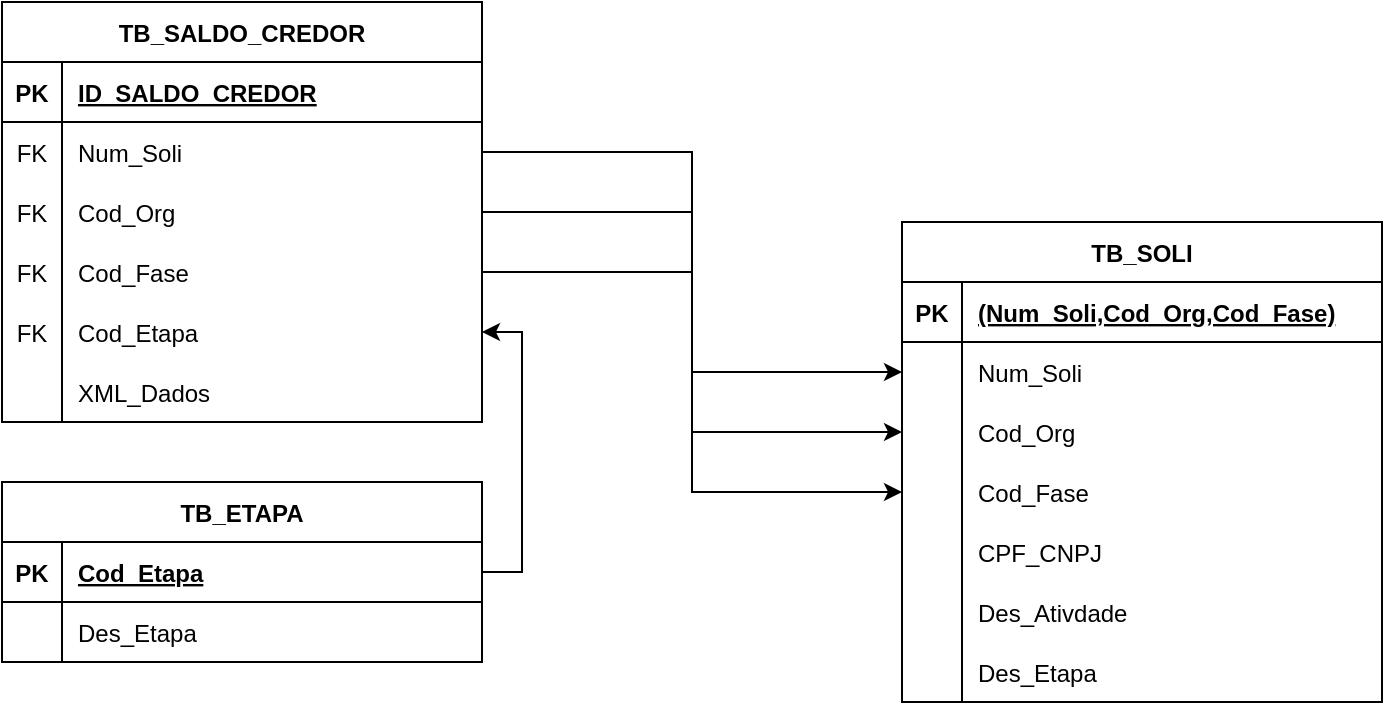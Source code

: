 <mxfile version="14.4.2" type="github">
  <diagram id="RD4xizVvkoktpSpHCbq2" name="Page-1">
    <mxGraphModel dx="1422" dy="794" grid="1" gridSize="10" guides="1" tooltips="1" connect="1" arrows="1" fold="1" page="1" pageScale="1" pageWidth="827" pageHeight="1169" math="0" shadow="0">
      <root>
        <mxCell id="0" />
        <mxCell id="1" parent="0" />
        <mxCell id="IkshydwUbSUV6-NroPk--1" value="TB_SALDO_CREDOR" style="shape=table;startSize=30;container=1;collapsible=1;childLayout=tableLayout;fixedRows=1;rowLines=0;fontStyle=1;align=center;resizeLast=1;" vertex="1" parent="1">
          <mxGeometry x="80" y="100" width="240" height="210" as="geometry">
            <mxRectangle x="70" y="160" width="160" height="30" as="alternateBounds" />
          </mxGeometry>
        </mxCell>
        <mxCell id="IkshydwUbSUV6-NroPk--2" value="" style="shape=partialRectangle;collapsible=0;dropTarget=0;pointerEvents=0;fillColor=none;top=0;left=0;bottom=1;right=0;points=[[0,0.5],[1,0.5]];portConstraint=eastwest;" vertex="1" parent="IkshydwUbSUV6-NroPk--1">
          <mxGeometry y="30" width="240" height="30" as="geometry" />
        </mxCell>
        <mxCell id="IkshydwUbSUV6-NroPk--3" value="PK" style="shape=partialRectangle;connectable=0;fillColor=none;top=0;left=0;bottom=0;right=0;fontStyle=1;overflow=hidden;" vertex="1" parent="IkshydwUbSUV6-NroPk--2">
          <mxGeometry width="30" height="30" as="geometry" />
        </mxCell>
        <mxCell id="IkshydwUbSUV6-NroPk--4" value="ID_SALDO_CREDOR" style="shape=partialRectangle;connectable=0;fillColor=none;top=0;left=0;bottom=0;right=0;align=left;spacingLeft=6;fontStyle=5;overflow=hidden;" vertex="1" parent="IkshydwUbSUV6-NroPk--2">
          <mxGeometry x="30" width="210" height="30" as="geometry" />
        </mxCell>
        <mxCell id="IkshydwUbSUV6-NroPk--5" value="" style="shape=partialRectangle;collapsible=0;dropTarget=0;pointerEvents=0;fillColor=none;top=0;left=0;bottom=0;right=0;points=[[0,0.5],[1,0.5]];portConstraint=eastwest;" vertex="1" parent="IkshydwUbSUV6-NroPk--1">
          <mxGeometry y="60" width="240" height="30" as="geometry" />
        </mxCell>
        <mxCell id="IkshydwUbSUV6-NroPk--6" value="FK" style="shape=partialRectangle;connectable=0;fillColor=none;top=0;left=0;bottom=0;right=0;editable=1;overflow=hidden;" vertex="1" parent="IkshydwUbSUV6-NroPk--5">
          <mxGeometry width="30" height="30" as="geometry" />
        </mxCell>
        <mxCell id="IkshydwUbSUV6-NroPk--7" value="Num_Soli" style="shape=partialRectangle;connectable=0;fillColor=none;top=0;left=0;bottom=0;right=0;align=left;spacingLeft=6;overflow=hidden;" vertex="1" parent="IkshydwUbSUV6-NroPk--5">
          <mxGeometry x="30" width="210" height="30" as="geometry" />
        </mxCell>
        <mxCell id="IkshydwUbSUV6-NroPk--8" value="" style="shape=partialRectangle;collapsible=0;dropTarget=0;pointerEvents=0;fillColor=none;top=0;left=0;bottom=0;right=0;points=[[0,0.5],[1,0.5]];portConstraint=eastwest;" vertex="1" parent="IkshydwUbSUV6-NroPk--1">
          <mxGeometry y="90" width="240" height="30" as="geometry" />
        </mxCell>
        <mxCell id="IkshydwUbSUV6-NroPk--9" value="FK" style="shape=partialRectangle;connectable=0;fillColor=none;top=0;left=0;bottom=0;right=0;editable=1;overflow=hidden;" vertex="1" parent="IkshydwUbSUV6-NroPk--8">
          <mxGeometry width="30" height="30" as="geometry" />
        </mxCell>
        <mxCell id="IkshydwUbSUV6-NroPk--10" value="Cod_Org" style="shape=partialRectangle;connectable=0;fillColor=none;top=0;left=0;bottom=0;right=0;align=left;spacingLeft=6;overflow=hidden;" vertex="1" parent="IkshydwUbSUV6-NroPk--8">
          <mxGeometry x="30" width="210" height="30" as="geometry" />
        </mxCell>
        <mxCell id="IkshydwUbSUV6-NroPk--11" value="" style="shape=partialRectangle;collapsible=0;dropTarget=0;pointerEvents=0;fillColor=none;top=0;left=0;bottom=0;right=0;points=[[0,0.5],[1,0.5]];portConstraint=eastwest;" vertex="1" parent="IkshydwUbSUV6-NroPk--1">
          <mxGeometry y="120" width="240" height="30" as="geometry" />
        </mxCell>
        <mxCell id="IkshydwUbSUV6-NroPk--12" value="FK" style="shape=partialRectangle;connectable=0;fillColor=none;top=0;left=0;bottom=0;right=0;editable=1;overflow=hidden;" vertex="1" parent="IkshydwUbSUV6-NroPk--11">
          <mxGeometry width="30" height="30" as="geometry" />
        </mxCell>
        <mxCell id="IkshydwUbSUV6-NroPk--13" value="Cod_Fase" style="shape=partialRectangle;connectable=0;fillColor=none;top=0;left=0;bottom=0;right=0;align=left;spacingLeft=6;overflow=hidden;" vertex="1" parent="IkshydwUbSUV6-NroPk--11">
          <mxGeometry x="30" width="210" height="30" as="geometry" />
        </mxCell>
        <mxCell id="IkshydwUbSUV6-NroPk--14" value="" style="shape=partialRectangle;collapsible=0;dropTarget=0;pointerEvents=0;fillColor=none;top=0;left=0;bottom=0;right=0;points=[[0,0.5],[1,0.5]];portConstraint=eastwest;" vertex="1" parent="IkshydwUbSUV6-NroPk--1">
          <mxGeometry y="150" width="240" height="30" as="geometry" />
        </mxCell>
        <mxCell id="IkshydwUbSUV6-NroPk--15" value="FK" style="shape=partialRectangle;connectable=0;fillColor=none;top=0;left=0;bottom=0;right=0;editable=1;overflow=hidden;" vertex="1" parent="IkshydwUbSUV6-NroPk--14">
          <mxGeometry width="30" height="30" as="geometry" />
        </mxCell>
        <mxCell id="IkshydwUbSUV6-NroPk--16" value="Cod_Etapa" style="shape=partialRectangle;connectable=0;fillColor=none;top=0;left=0;bottom=0;right=0;align=left;spacingLeft=6;overflow=hidden;" vertex="1" parent="IkshydwUbSUV6-NroPk--14">
          <mxGeometry x="30" width="210" height="30" as="geometry" />
        </mxCell>
        <mxCell id="IkshydwUbSUV6-NroPk--17" value="" style="shape=partialRectangle;collapsible=0;dropTarget=0;pointerEvents=0;fillColor=none;top=0;left=0;bottom=0;right=0;points=[[0,0.5],[1,0.5]];portConstraint=eastwest;" vertex="1" parent="IkshydwUbSUV6-NroPk--1">
          <mxGeometry y="180" width="240" height="30" as="geometry" />
        </mxCell>
        <mxCell id="IkshydwUbSUV6-NroPk--18" value="" style="shape=partialRectangle;connectable=0;fillColor=none;top=0;left=0;bottom=0;right=0;editable=1;overflow=hidden;" vertex="1" parent="IkshydwUbSUV6-NroPk--17">
          <mxGeometry width="30" height="30" as="geometry" />
        </mxCell>
        <mxCell id="IkshydwUbSUV6-NroPk--19" value="XML_Dados" style="shape=partialRectangle;connectable=0;fillColor=none;top=0;left=0;bottom=0;right=0;align=left;spacingLeft=6;overflow=hidden;" vertex="1" parent="IkshydwUbSUV6-NroPk--17">
          <mxGeometry x="30" width="210" height="30" as="geometry" />
        </mxCell>
        <mxCell id="IkshydwUbSUV6-NroPk--20" style="edgeStyle=orthogonalEdgeStyle;rounded=0;orthogonalLoop=1;jettySize=auto;html=1;exitX=1;exitY=0.5;exitDx=0;exitDy=0;entryX=1;entryY=0.5;entryDx=0;entryDy=0;" edge="1" parent="1" source="IkshydwUbSUV6-NroPk--21" target="IkshydwUbSUV6-NroPk--14">
          <mxGeometry relative="1" as="geometry" />
        </mxCell>
        <mxCell id="IkshydwUbSUV6-NroPk--21" value="TB_ETAPA" style="shape=table;startSize=30;container=1;collapsible=1;childLayout=tableLayout;fixedRows=1;rowLines=0;fontStyle=1;align=center;resizeLast=1;" vertex="1" parent="1">
          <mxGeometry x="80" y="340" width="240" height="90" as="geometry">
            <mxRectangle x="70" y="160" width="160" height="30" as="alternateBounds" />
          </mxGeometry>
        </mxCell>
        <mxCell id="IkshydwUbSUV6-NroPk--22" value="" style="shape=partialRectangle;collapsible=0;dropTarget=0;pointerEvents=0;fillColor=none;top=0;left=0;bottom=1;right=0;points=[[0,0.5],[1,0.5]];portConstraint=eastwest;" vertex="1" parent="IkshydwUbSUV6-NroPk--21">
          <mxGeometry y="30" width="240" height="30" as="geometry" />
        </mxCell>
        <mxCell id="IkshydwUbSUV6-NroPk--23" value="PK" style="shape=partialRectangle;connectable=0;fillColor=none;top=0;left=0;bottom=0;right=0;fontStyle=1;overflow=hidden;" vertex="1" parent="IkshydwUbSUV6-NroPk--22">
          <mxGeometry width="30" height="30" as="geometry" />
        </mxCell>
        <mxCell id="IkshydwUbSUV6-NroPk--24" value="Cod_Etapa" style="shape=partialRectangle;connectable=0;fillColor=none;top=0;left=0;bottom=0;right=0;align=left;spacingLeft=6;fontStyle=5;overflow=hidden;" vertex="1" parent="IkshydwUbSUV6-NroPk--22">
          <mxGeometry x="30" width="210" height="30" as="geometry" />
        </mxCell>
        <mxCell id="IkshydwUbSUV6-NroPk--25" value="" style="shape=partialRectangle;collapsible=0;dropTarget=0;pointerEvents=0;fillColor=none;top=0;left=0;bottom=0;right=0;points=[[0,0.5],[1,0.5]];portConstraint=eastwest;" vertex="1" parent="IkshydwUbSUV6-NroPk--21">
          <mxGeometry y="60" width="240" height="30" as="geometry" />
        </mxCell>
        <mxCell id="IkshydwUbSUV6-NroPk--26" value="" style="shape=partialRectangle;connectable=0;fillColor=none;top=0;left=0;bottom=0;right=0;editable=1;overflow=hidden;" vertex="1" parent="IkshydwUbSUV6-NroPk--25">
          <mxGeometry width="30" height="30" as="geometry" />
        </mxCell>
        <mxCell id="IkshydwUbSUV6-NroPk--27" value="Des_Etapa" style="shape=partialRectangle;connectable=0;fillColor=none;top=0;left=0;bottom=0;right=0;align=left;spacingLeft=6;overflow=hidden;" vertex="1" parent="IkshydwUbSUV6-NroPk--25">
          <mxGeometry x="30" width="210" height="30" as="geometry" />
        </mxCell>
        <mxCell id="IkshydwUbSUV6-NroPk--28" value="TB_SOLI" style="shape=table;startSize=30;container=1;collapsible=1;childLayout=tableLayout;fixedRows=1;rowLines=0;fontStyle=1;align=center;resizeLast=1;" vertex="1" parent="1">
          <mxGeometry x="530" y="210" width="240" height="240" as="geometry">
            <mxRectangle x="70" y="160" width="160" height="30" as="alternateBounds" />
          </mxGeometry>
        </mxCell>
        <mxCell id="IkshydwUbSUV6-NroPk--29" value="" style="shape=partialRectangle;collapsible=0;dropTarget=0;pointerEvents=0;fillColor=none;top=0;left=0;bottom=1;right=0;points=[[0,0.5],[1,0.5]];portConstraint=eastwest;" vertex="1" parent="IkshydwUbSUV6-NroPk--28">
          <mxGeometry y="30" width="240" height="30" as="geometry" />
        </mxCell>
        <mxCell id="IkshydwUbSUV6-NroPk--30" value="PK" style="shape=partialRectangle;connectable=0;fillColor=none;top=0;left=0;bottom=0;right=0;fontStyle=1;overflow=hidden;" vertex="1" parent="IkshydwUbSUV6-NroPk--29">
          <mxGeometry width="30" height="30" as="geometry" />
        </mxCell>
        <mxCell id="IkshydwUbSUV6-NroPk--31" value="(Num_Soli,Cod_Org,Cod_Fase)" style="shape=partialRectangle;connectable=0;fillColor=none;top=0;left=0;bottom=0;right=0;align=left;spacingLeft=6;fontStyle=5;overflow=hidden;" vertex="1" parent="IkshydwUbSUV6-NroPk--29">
          <mxGeometry x="30" width="210" height="30" as="geometry" />
        </mxCell>
        <mxCell id="IkshydwUbSUV6-NroPk--32" value="" style="shape=partialRectangle;collapsible=0;dropTarget=0;pointerEvents=0;fillColor=none;top=0;left=0;bottom=0;right=0;points=[[0,0.5],[1,0.5]];portConstraint=eastwest;" vertex="1" parent="IkshydwUbSUV6-NroPk--28">
          <mxGeometry y="60" width="240" height="30" as="geometry" />
        </mxCell>
        <mxCell id="IkshydwUbSUV6-NroPk--33" value="" style="shape=partialRectangle;connectable=0;fillColor=none;top=0;left=0;bottom=0;right=0;editable=1;overflow=hidden;" vertex="1" parent="IkshydwUbSUV6-NroPk--32">
          <mxGeometry width="30" height="30" as="geometry" />
        </mxCell>
        <mxCell id="IkshydwUbSUV6-NroPk--34" value="Num_Soli" style="shape=partialRectangle;connectable=0;fillColor=none;top=0;left=0;bottom=0;right=0;align=left;spacingLeft=6;overflow=hidden;" vertex="1" parent="IkshydwUbSUV6-NroPk--32">
          <mxGeometry x="30" width="210" height="30" as="geometry" />
        </mxCell>
        <mxCell id="IkshydwUbSUV6-NroPk--35" value="" style="shape=partialRectangle;collapsible=0;dropTarget=0;pointerEvents=0;fillColor=none;top=0;left=0;bottom=0;right=0;points=[[0,0.5],[1,0.5]];portConstraint=eastwest;" vertex="1" parent="IkshydwUbSUV6-NroPk--28">
          <mxGeometry y="90" width="240" height="30" as="geometry" />
        </mxCell>
        <mxCell id="IkshydwUbSUV6-NroPk--36" value="" style="shape=partialRectangle;connectable=0;fillColor=none;top=0;left=0;bottom=0;right=0;editable=1;overflow=hidden;" vertex="1" parent="IkshydwUbSUV6-NroPk--35">
          <mxGeometry width="30" height="30" as="geometry" />
        </mxCell>
        <mxCell id="IkshydwUbSUV6-NroPk--37" value="Cod_Org" style="shape=partialRectangle;connectable=0;fillColor=none;top=0;left=0;bottom=0;right=0;align=left;spacingLeft=6;overflow=hidden;" vertex="1" parent="IkshydwUbSUV6-NroPk--35">
          <mxGeometry x="30" width="210" height="30" as="geometry" />
        </mxCell>
        <mxCell id="IkshydwUbSUV6-NroPk--38" value="" style="shape=partialRectangle;collapsible=0;dropTarget=0;pointerEvents=0;fillColor=none;top=0;left=0;bottom=0;right=0;points=[[0,0.5],[1,0.5]];portConstraint=eastwest;" vertex="1" parent="IkshydwUbSUV6-NroPk--28">
          <mxGeometry y="120" width="240" height="30" as="geometry" />
        </mxCell>
        <mxCell id="IkshydwUbSUV6-NroPk--39" value="" style="shape=partialRectangle;connectable=0;fillColor=none;top=0;left=0;bottom=0;right=0;editable=1;overflow=hidden;" vertex="1" parent="IkshydwUbSUV6-NroPk--38">
          <mxGeometry width="30" height="30" as="geometry" />
        </mxCell>
        <mxCell id="IkshydwUbSUV6-NroPk--40" value="Cod_Fase" style="shape=partialRectangle;connectable=0;fillColor=none;top=0;left=0;bottom=0;right=0;align=left;spacingLeft=6;overflow=hidden;" vertex="1" parent="IkshydwUbSUV6-NroPk--38">
          <mxGeometry x="30" width="210" height="30" as="geometry" />
        </mxCell>
        <mxCell id="IkshydwUbSUV6-NroPk--41" value="" style="shape=partialRectangle;collapsible=0;dropTarget=0;pointerEvents=0;fillColor=none;top=0;left=0;bottom=0;right=0;points=[[0,0.5],[1,0.5]];portConstraint=eastwest;" vertex="1" parent="IkshydwUbSUV6-NroPk--28">
          <mxGeometry y="150" width="240" height="30" as="geometry" />
        </mxCell>
        <mxCell id="IkshydwUbSUV6-NroPk--42" value="" style="shape=partialRectangle;connectable=0;fillColor=none;top=0;left=0;bottom=0;right=0;editable=1;overflow=hidden;" vertex="1" parent="IkshydwUbSUV6-NroPk--41">
          <mxGeometry width="30" height="30" as="geometry" />
        </mxCell>
        <mxCell id="IkshydwUbSUV6-NroPk--43" value="CPF_CNPJ" style="shape=partialRectangle;connectable=0;fillColor=none;top=0;left=0;bottom=0;right=0;align=left;spacingLeft=6;overflow=hidden;" vertex="1" parent="IkshydwUbSUV6-NroPk--41">
          <mxGeometry x="30" width="210" height="30" as="geometry" />
        </mxCell>
        <mxCell id="IkshydwUbSUV6-NroPk--44" value="" style="shape=partialRectangle;collapsible=0;dropTarget=0;pointerEvents=0;fillColor=none;top=0;left=0;bottom=0;right=0;points=[[0,0.5],[1,0.5]];portConstraint=eastwest;" vertex="1" parent="IkshydwUbSUV6-NroPk--28">
          <mxGeometry y="180" width="240" height="30" as="geometry" />
        </mxCell>
        <mxCell id="IkshydwUbSUV6-NroPk--45" value="" style="shape=partialRectangle;connectable=0;fillColor=none;top=0;left=0;bottom=0;right=0;editable=1;overflow=hidden;" vertex="1" parent="IkshydwUbSUV6-NroPk--44">
          <mxGeometry width="30" height="30" as="geometry" />
        </mxCell>
        <mxCell id="IkshydwUbSUV6-NroPk--46" value="Des_Ativdade" style="shape=partialRectangle;connectable=0;fillColor=none;top=0;left=0;bottom=0;right=0;align=left;spacingLeft=6;overflow=hidden;" vertex="1" parent="IkshydwUbSUV6-NroPk--44">
          <mxGeometry x="30" width="210" height="30" as="geometry" />
        </mxCell>
        <mxCell id="IkshydwUbSUV6-NroPk--47" value="" style="shape=partialRectangle;collapsible=0;dropTarget=0;pointerEvents=0;fillColor=none;top=0;left=0;bottom=0;right=0;points=[[0,0.5],[1,0.5]];portConstraint=eastwest;" vertex="1" parent="IkshydwUbSUV6-NroPk--28">
          <mxGeometry y="210" width="240" height="30" as="geometry" />
        </mxCell>
        <mxCell id="IkshydwUbSUV6-NroPk--48" value="" style="shape=partialRectangle;connectable=0;fillColor=none;top=0;left=0;bottom=0;right=0;editable=1;overflow=hidden;" vertex="1" parent="IkshydwUbSUV6-NroPk--47">
          <mxGeometry width="30" height="30" as="geometry" />
        </mxCell>
        <mxCell id="IkshydwUbSUV6-NroPk--49" value="Des_Etapa" style="shape=partialRectangle;connectable=0;fillColor=none;top=0;left=0;bottom=0;right=0;align=left;spacingLeft=6;overflow=hidden;" vertex="1" parent="IkshydwUbSUV6-NroPk--47">
          <mxGeometry x="30" width="210" height="30" as="geometry" />
        </mxCell>
        <mxCell id="IkshydwUbSUV6-NroPk--50" style="edgeStyle=orthogonalEdgeStyle;rounded=0;orthogonalLoop=1;jettySize=auto;html=1;entryX=0;entryY=0.5;entryDx=0;entryDy=0;" edge="1" parent="1" source="IkshydwUbSUV6-NroPk--5" target="IkshydwUbSUV6-NroPk--32">
          <mxGeometry relative="1" as="geometry" />
        </mxCell>
        <mxCell id="IkshydwUbSUV6-NroPk--51" style="edgeStyle=orthogonalEdgeStyle;rounded=0;orthogonalLoop=1;jettySize=auto;html=1;entryX=0;entryY=0.5;entryDx=0;entryDy=0;" edge="1" parent="1" source="IkshydwUbSUV6-NroPk--8" target="IkshydwUbSUV6-NroPk--35">
          <mxGeometry relative="1" as="geometry" />
        </mxCell>
        <mxCell id="IkshydwUbSUV6-NroPk--52" style="edgeStyle=orthogonalEdgeStyle;rounded=0;orthogonalLoop=1;jettySize=auto;html=1;entryX=0;entryY=0.5;entryDx=0;entryDy=0;" edge="1" parent="1" source="IkshydwUbSUV6-NroPk--11" target="IkshydwUbSUV6-NroPk--38">
          <mxGeometry relative="1" as="geometry" />
        </mxCell>
      </root>
    </mxGraphModel>
  </diagram>
</mxfile>
